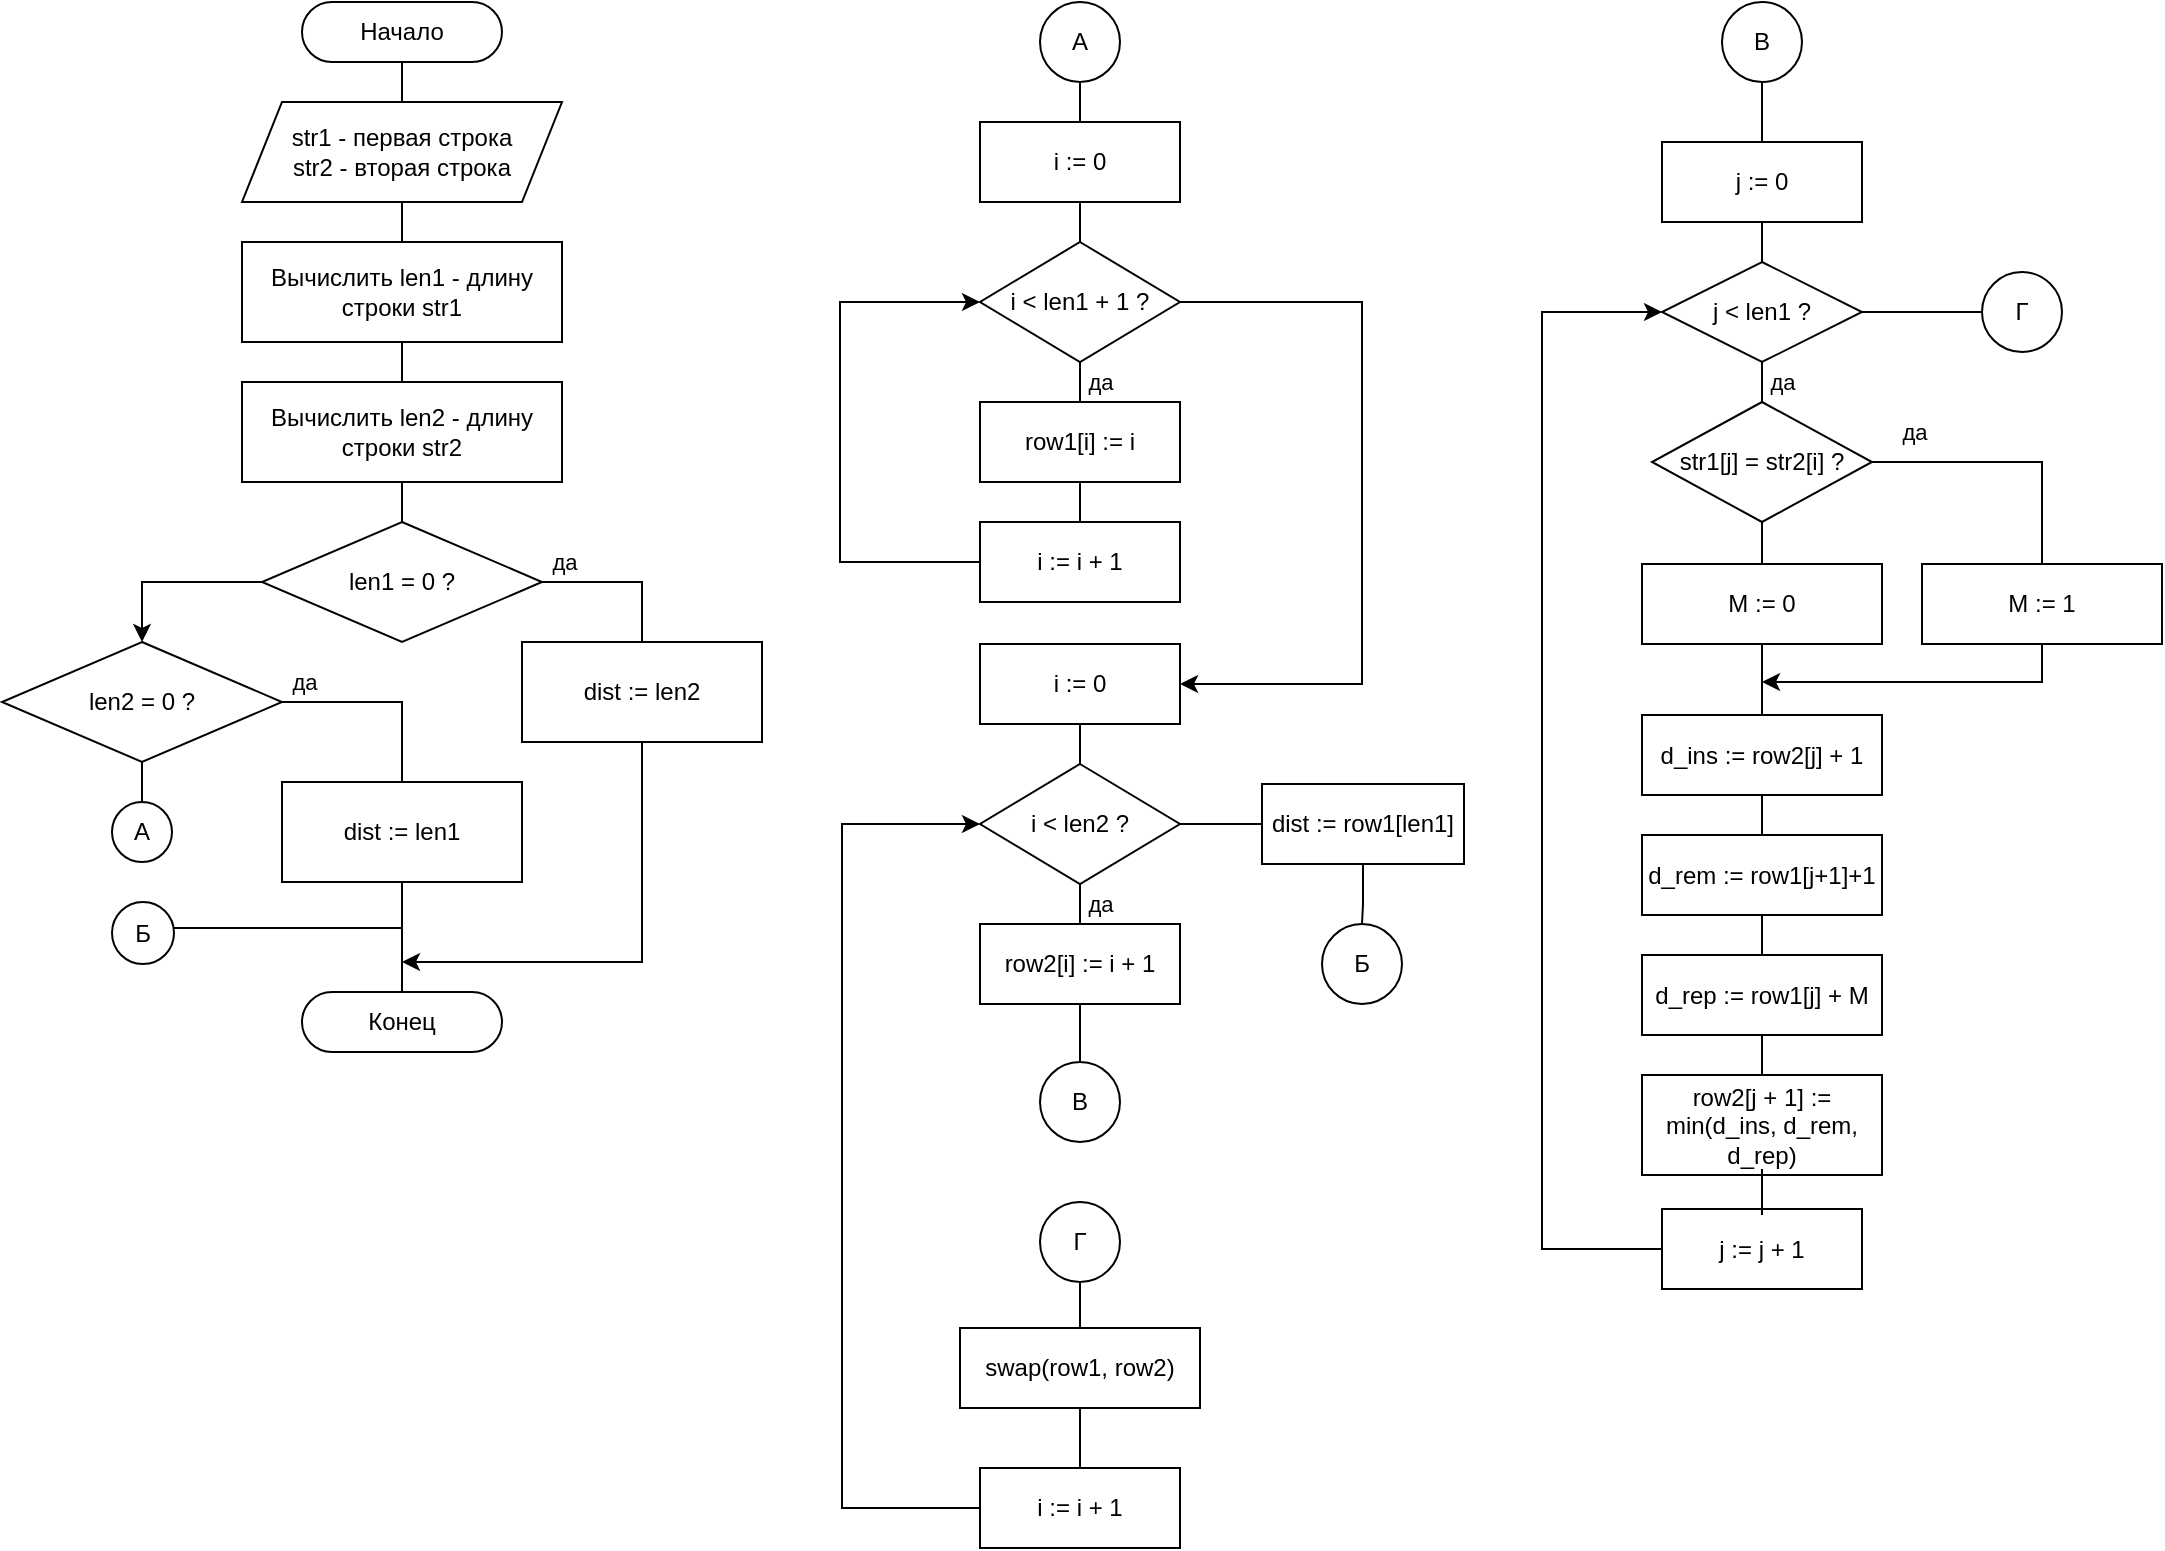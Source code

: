 <mxfile>
    <diagram id="UL2gHZUtr0Eqf8AYs28N" name="Page-1">
        <mxGraphModel dx="950" dy="1210" grid="0" gridSize="10" guides="1" tooltips="1" connect="1" arrows="1" fold="1" page="0" pageScale="1" pageWidth="850" pageHeight="1100" math="0" shadow="0">
            <root>
                <mxCell id="0"/>
                <mxCell id="1" parent="0"/>
                <mxCell id="7" style="edgeStyle=orthogonalEdgeStyle;rounded=0;orthogonalLoop=1;jettySize=auto;html=1;endArrow=none;endFill=0;fillColor=none;" parent="1" source="2" target="4" edge="1">
                    <mxGeometry relative="1" as="geometry"/>
                </mxCell>
                <mxCell id="2" value="Начало" style="rounded=1;whiteSpace=wrap;html=1;arcSize=50;fillColor=none;" parent="1" vertex="1">
                    <mxGeometry x="300" width="100" height="30" as="geometry"/>
                </mxCell>
                <mxCell id="3" value="Конец" style="rounded=1;whiteSpace=wrap;html=1;arcSize=50;fillColor=none;" parent="1" vertex="1">
                    <mxGeometry x="300" y="495" width="100" height="30" as="geometry"/>
                </mxCell>
                <mxCell id="8" style="edgeStyle=orthogonalEdgeStyle;rounded=0;orthogonalLoop=1;jettySize=auto;html=1;endArrow=none;endFill=0;fillColor=none;" parent="1" source="4" target="5" edge="1">
                    <mxGeometry relative="1" as="geometry"/>
                </mxCell>
                <mxCell id="4" value="str1 - первая строка&lt;br&gt;str2 - вторая строка" style="shape=parallelogram;perimeter=parallelogramPerimeter;whiteSpace=wrap;html=1;fixedSize=1;fillColor=none;" parent="1" vertex="1">
                    <mxGeometry x="270" y="50" width="160" height="50" as="geometry"/>
                </mxCell>
                <mxCell id="9" style="edgeStyle=orthogonalEdgeStyle;rounded=0;orthogonalLoop=1;jettySize=auto;html=1;endArrow=none;endFill=0;fillColor=none;" parent="1" source="5" target="6" edge="1">
                    <mxGeometry relative="1" as="geometry"/>
                </mxCell>
                <mxCell id="5" value="Вычислить len1 - длину строки str1" style="rounded=0;whiteSpace=wrap;html=1;fontFamily=Helvetica;fontSize=12;align=center;fillColor=none;" parent="1" vertex="1">
                    <mxGeometry x="270" y="120" width="160" height="50" as="geometry"/>
                </mxCell>
                <mxCell id="14" style="edgeStyle=orthogonalEdgeStyle;rounded=0;orthogonalLoop=1;jettySize=auto;html=1;endArrow=none;endFill=0;fillColor=none;" parent="1" source="6" target="11" edge="1">
                    <mxGeometry relative="1" as="geometry"/>
                </mxCell>
                <mxCell id="6" value="Вычислить len2 - длину строки str2" style="rounded=0;whiteSpace=wrap;html=1;fontFamily=Helvetica;fontSize=12;align=center;fillColor=none;" parent="1" vertex="1">
                    <mxGeometry x="270" y="190" width="160" height="50" as="geometry"/>
                </mxCell>
                <mxCell id="27" style="edgeStyle=orthogonalEdgeStyle;rounded=0;orthogonalLoop=1;jettySize=auto;html=1;endArrow=classic;endFill=1;strokeWidth=1;fillColor=none;" parent="1" source="10" edge="1">
                    <mxGeometry relative="1" as="geometry">
                        <mxPoint x="350" y="480" as="targetPoint"/>
                        <Array as="points">
                            <mxPoint x="470" y="480"/>
                        </Array>
                    </mxGeometry>
                </mxCell>
                <mxCell id="10" value="dist := len2" style="rounded=0;whiteSpace=wrap;html=1;fontFamily=Helvetica;fontSize=12;align=center;fillColor=none;" parent="1" vertex="1">
                    <mxGeometry x="410" y="320" width="120" height="50" as="geometry"/>
                </mxCell>
                <mxCell id="15" style="edgeStyle=orthogonalEdgeStyle;rounded=0;orthogonalLoop=1;jettySize=auto;html=1;exitX=1;exitY=0.5;exitDx=0;exitDy=0;endArrow=none;endFill=0;fillColor=none;labelBackgroundColor=none;" parent="1" source="11" target="10" edge="1">
                    <mxGeometry relative="1" as="geometry"/>
                </mxCell>
                <mxCell id="18" value="да" style="edgeLabel;html=1;align=center;verticalAlign=middle;resizable=0;points=[];fillColor=none;labelBackgroundColor=none;" parent="15" vertex="1" connectable="0">
                    <mxGeometry x="-0.267" y="3" relative="1" as="geometry">
                        <mxPoint x="-19" y="-7" as="offset"/>
                    </mxGeometry>
                </mxCell>
                <mxCell id="17" style="edgeStyle=orthogonalEdgeStyle;rounded=0;orthogonalLoop=1;jettySize=auto;html=1;exitX=0;exitY=0.5;exitDx=0;exitDy=0;endArrow=classic;endFill=1;fillColor=none;" parent="1" source="11" target="13" edge="1">
                    <mxGeometry relative="1" as="geometry"/>
                </mxCell>
                <mxCell id="11" value="len1 = 0 ?" style="rhombus;whiteSpace=wrap;html=1;fillColor=none;" parent="1" vertex="1">
                    <mxGeometry x="280" y="260" width="140" height="60" as="geometry"/>
                </mxCell>
                <mxCell id="20" style="edgeStyle=orthogonalEdgeStyle;rounded=0;orthogonalLoop=1;jettySize=auto;html=1;endArrow=none;endFill=0;exitX=1;exitY=0.5;exitDx=0;exitDy=0;fillColor=none;labelBackgroundColor=none;" parent="1" source="13" target="19" edge="1">
                    <mxGeometry relative="1" as="geometry"/>
                </mxCell>
                <mxCell id="21" value="да" style="edgeLabel;html=1;align=center;verticalAlign=middle;resizable=0;points=[];fillColor=none;labelBackgroundColor=none;" parent="20" vertex="1" connectable="0">
                    <mxGeometry x="-0.593" y="2" relative="1" as="geometry">
                        <mxPoint x="-10" y="-8" as="offset"/>
                    </mxGeometry>
                </mxCell>
                <mxCell id="24" style="edgeStyle=orthogonalEdgeStyle;rounded=0;orthogonalLoop=1;jettySize=auto;html=1;endArrow=none;endFill=0;strokeWidth=1;fillColor=none;" parent="1" source="13" target="22" edge="1">
                    <mxGeometry relative="1" as="geometry"/>
                </mxCell>
                <mxCell id="13" value="len2 = 0 ?" style="rhombus;whiteSpace=wrap;html=1;fillColor=none;" parent="1" vertex="1">
                    <mxGeometry x="150" y="320" width="140" height="60" as="geometry"/>
                </mxCell>
                <mxCell id="25" style="edgeStyle=orthogonalEdgeStyle;rounded=0;orthogonalLoop=1;jettySize=auto;html=1;endArrow=none;endFill=0;strokeWidth=1;exitX=0.5;exitY=1;exitDx=0;exitDy=0;fillColor=none;" parent="1" source="19" target="3" edge="1">
                    <mxGeometry relative="1" as="geometry">
                        <mxPoint x="350" y="550" as="targetPoint"/>
                        <Array as="points"/>
                    </mxGeometry>
                </mxCell>
                <mxCell id="19" value="dist := len1" style="rounded=0;whiteSpace=wrap;html=1;fontFamily=Helvetica;fontSize=12;align=center;fillColor=none;" parent="1" vertex="1">
                    <mxGeometry x="290" y="390" width="120" height="50" as="geometry"/>
                </mxCell>
                <mxCell id="22" value="А" style="ellipse;whiteSpace=wrap;html=1;aspect=fixed;fillColor=none;" parent="1" vertex="1">
                    <mxGeometry x="205" y="400" width="30" height="30" as="geometry"/>
                </mxCell>
                <mxCell id="26" style="edgeStyle=orthogonalEdgeStyle;rounded=0;orthogonalLoop=1;jettySize=auto;html=1;endArrow=none;endFill=0;strokeWidth=1;fillColor=none;" parent="1" source="23" edge="1">
                    <mxGeometry relative="1" as="geometry">
                        <mxPoint x="350.5" y="463" as="targetPoint"/>
                        <Array as="points">
                            <mxPoint x="243.5" y="463"/>
                        </Array>
                    </mxGeometry>
                </mxCell>
                <mxCell id="23" value="Б" style="ellipse;whiteSpace=wrap;html=1;aspect=fixed;fillColor=none;" parent="1" vertex="1">
                    <mxGeometry x="205" y="450" width="31" height="31" as="geometry"/>
                </mxCell>
                <mxCell id="39" style="edgeStyle=orthogonalEdgeStyle;rounded=0;orthogonalLoop=1;jettySize=auto;html=1;endArrow=none;endFill=0;strokeWidth=1;fillColor=none;" parent="1" source="28" target="35" edge="1">
                    <mxGeometry relative="1" as="geometry"/>
                </mxCell>
                <mxCell id="28" value="А" style="ellipse;whiteSpace=wrap;html=1;aspect=fixed;fillColor=none;" parent="1" vertex="1">
                    <mxGeometry x="669" width="40" height="40" as="geometry"/>
                </mxCell>
                <mxCell id="29" value="Б" style="ellipse;whiteSpace=wrap;html=1;aspect=fixed;fillColor=none;" parent="1" vertex="1">
                    <mxGeometry x="810" y="461" width="40" height="40" as="geometry"/>
                </mxCell>
                <mxCell id="40" style="edgeStyle=orthogonalEdgeStyle;rounded=0;orthogonalLoop=1;jettySize=auto;html=1;endArrow=none;endFill=0;strokeWidth=1;fillColor=none;" parent="1" source="35" target="36" edge="1">
                    <mxGeometry relative="1" as="geometry"/>
                </mxCell>
                <mxCell id="35" value="i := 0" style="rounded=0;whiteSpace=wrap;html=1;fontFamily=Helvetica;fontSize=12;align=center;fillColor=none;" parent="1" vertex="1">
                    <mxGeometry x="639" y="60" width="100" height="40" as="geometry"/>
                </mxCell>
                <mxCell id="42" value="да" style="edgeStyle=orthogonalEdgeStyle;rounded=0;orthogonalLoop=1;jettySize=auto;html=1;endArrow=none;endFill=0;strokeWidth=1;fillColor=none;labelBackgroundColor=none;" parent="1" source="36" target="41" edge="1">
                    <mxGeometry x="0.667" y="10" relative="1" as="geometry">
                        <mxPoint as="offset"/>
                    </mxGeometry>
                </mxCell>
                <mxCell id="45" style="edgeStyle=orthogonalEdgeStyle;rounded=0;orthogonalLoop=1;jettySize=auto;html=1;exitX=1;exitY=0.5;exitDx=0;exitDy=0;endArrow=classic;endFill=1;strokeWidth=1;fillColor=none;" parent="1" source="36" target="44" edge="1">
                    <mxGeometry relative="1" as="geometry">
                        <Array as="points">
                            <mxPoint x="830" y="150"/>
                            <mxPoint x="830" y="341"/>
                        </Array>
                    </mxGeometry>
                </mxCell>
                <mxCell id="36" value="i &amp;lt; len1 + 1 ?" style="rhombus;whiteSpace=wrap;html=1;rounded=0;fillColor=none;" parent="1" vertex="1">
                    <mxGeometry x="639" y="120" width="100" height="60" as="geometry"/>
                </mxCell>
                <mxCell id="38" style="edgeStyle=orthogonalEdgeStyle;rounded=0;orthogonalLoop=1;jettySize=auto;html=1;endArrow=classic;endFill=1;strokeWidth=1;entryX=0;entryY=0.5;entryDx=0;entryDy=0;fillColor=none;" parent="1" source="37" target="36" edge="1">
                    <mxGeometry relative="1" as="geometry">
                        <Array as="points">
                            <mxPoint x="569" y="280"/>
                            <mxPoint x="569" y="150"/>
                        </Array>
                    </mxGeometry>
                </mxCell>
                <mxCell id="37" value="i := i + 1" style="rounded=0;whiteSpace=wrap;html=1;fontFamily=Helvetica;fontSize=12;align=center;fillColor=none;" parent="1" vertex="1">
                    <mxGeometry x="639" y="260" width="100" height="40" as="geometry"/>
                </mxCell>
                <mxCell id="43" style="edgeStyle=orthogonalEdgeStyle;rounded=0;orthogonalLoop=1;jettySize=auto;html=1;endArrow=none;endFill=0;strokeWidth=1;fillColor=none;" parent="1" source="41" target="37" edge="1">
                    <mxGeometry relative="1" as="geometry"/>
                </mxCell>
                <mxCell id="41" value="row1[i] := i" style="rounded=0;whiteSpace=wrap;html=1;fontFamily=Helvetica;fontSize=12;align=center;fillColor=none;" parent="1" vertex="1">
                    <mxGeometry x="639" y="200" width="100" height="40" as="geometry"/>
                </mxCell>
                <mxCell id="47" style="edgeStyle=orthogonalEdgeStyle;rounded=0;orthogonalLoop=1;jettySize=auto;html=1;endArrow=none;endFill=0;strokeWidth=1;fillColor=none;" parent="1" source="44" target="46" edge="1">
                    <mxGeometry relative="1" as="geometry"/>
                </mxCell>
                <mxCell id="44" value="i := 0" style="rounded=0;whiteSpace=wrap;html=1;fontFamily=Helvetica;fontSize=12;align=center;fillColor=none;" parent="1" vertex="1">
                    <mxGeometry x="639" y="321" width="100" height="40" as="geometry"/>
                </mxCell>
                <mxCell id="51" value="да" style="edgeStyle=orthogonalEdgeStyle;rounded=0;orthogonalLoop=1;jettySize=auto;html=1;endArrow=none;endFill=0;strokeWidth=1;fillColor=none;labelBackgroundColor=none;" parent="1" source="46" target="50" edge="1">
                    <mxGeometry x="0.667" y="10" relative="1" as="geometry">
                        <mxPoint as="offset"/>
                    </mxGeometry>
                </mxCell>
                <mxCell id="84" style="edgeStyle=orthogonalEdgeStyle;rounded=0;orthogonalLoop=1;jettySize=auto;html=1;endArrow=none;endFill=0;strokeWidth=1;fillColor=none;" parent="1" source="46" target="85" edge="1">
                    <mxGeometry relative="1" as="geometry">
                        <mxPoint x="489" y="571" as="targetPoint"/>
                        <Array as="points"/>
                    </mxGeometry>
                </mxCell>
                <mxCell id="46" value="i &amp;lt; len2 ?" style="rhombus;whiteSpace=wrap;html=1;rounded=0;fillColor=none;" parent="1" vertex="1">
                    <mxGeometry x="639" y="381" width="100" height="60" as="geometry"/>
                </mxCell>
                <mxCell id="49" style="edgeStyle=orthogonalEdgeStyle;rounded=0;orthogonalLoop=1;jettySize=auto;html=1;endArrow=classic;endFill=1;strokeWidth=1;fillColor=none;" parent="1" source="48" target="46" edge="1">
                    <mxGeometry relative="1" as="geometry">
                        <Array as="points">
                            <mxPoint x="570" y="753"/>
                            <mxPoint x="570" y="411"/>
                        </Array>
                    </mxGeometry>
                </mxCell>
                <mxCell id="48" value="i := i + 1" style="rounded=0;whiteSpace=wrap;html=1;fontFamily=Helvetica;fontSize=12;align=center;fillColor=none;" parent="1" vertex="1">
                    <mxGeometry x="639.0" y="733" width="100" height="40" as="geometry"/>
                </mxCell>
                <mxCell id="92" style="edgeStyle=orthogonalEdgeStyle;rounded=0;orthogonalLoop=1;jettySize=auto;html=1;endArrow=none;endFill=0;strokeWidth=1;fillColor=none;" parent="1" source="50" target="88" edge="1">
                    <mxGeometry relative="1" as="geometry"/>
                </mxCell>
                <mxCell id="50" value="row2[i] := i + 1" style="rounded=0;whiteSpace=wrap;html=1;fontFamily=Helvetica;fontSize=12;align=center;fillColor=none;" parent="1" vertex="1">
                    <mxGeometry x="639" y="461" width="100" height="40" as="geometry"/>
                </mxCell>
                <mxCell id="56" style="edgeStyle=orthogonalEdgeStyle;rounded=0;orthogonalLoop=1;jettySize=auto;html=1;endArrow=none;endFill=0;strokeWidth=1;fillColor=none;" parent="1" source="53" target="55" edge="1">
                    <mxGeometry relative="1" as="geometry"/>
                </mxCell>
                <mxCell id="53" value="j := 0" style="rounded=0;whiteSpace=wrap;html=1;fontFamily=Helvetica;fontSize=12;align=center;fillColor=none;" parent="1" vertex="1">
                    <mxGeometry x="980" y="70" width="100" height="40" as="geometry"/>
                </mxCell>
                <mxCell id="74" value="да" style="edgeStyle=orthogonalEdgeStyle;rounded=0;orthogonalLoop=1;jettySize=auto;html=1;exitX=0.5;exitY=1;exitDx=0;exitDy=0;endArrow=none;endFill=0;strokeWidth=1;fillColor=none;labelBackgroundColor=none;" parent="1" source="55" target="66" edge="1">
                    <mxGeometry x="0.667" y="10" relative="1" as="geometry">
                        <mxPoint x="1169.01" y="290" as="targetPoint"/>
                        <mxPoint as="offset"/>
                    </mxGeometry>
                </mxCell>
                <mxCell id="94" style="edgeStyle=orthogonalEdgeStyle;rounded=0;orthogonalLoop=1;jettySize=auto;html=1;endArrow=none;endFill=0;strokeWidth=1;fillColor=none;" parent="1" source="55" target="89" edge="1">
                    <mxGeometry relative="1" as="geometry"/>
                </mxCell>
                <mxCell id="55" value="j &amp;lt; len1 ?" style="rhombus;whiteSpace=wrap;html=1;rounded=0;fillColor=none;" parent="1" vertex="1">
                    <mxGeometry x="980" y="130" width="100" height="50" as="geometry"/>
                </mxCell>
                <mxCell id="79" style="edgeStyle=orthogonalEdgeStyle;rounded=0;orthogonalLoop=1;jettySize=auto;html=1;endArrow=none;endFill=0;strokeWidth=1;fillColor=none;" parent="1" source="58" target="78" edge="1">
                    <mxGeometry relative="1" as="geometry"/>
                </mxCell>
                <mxCell id="58" value="row2[j + 1] := min(d_ins, d_rem, d_rep)" style="rounded=0;whiteSpace=wrap;html=1;fontFamily=Helvetica;fontSize=12;align=center;fillColor=none;" parent="1" vertex="1">
                    <mxGeometry x="970" y="536.5" width="120" height="50" as="geometry"/>
                </mxCell>
                <mxCell id="63" style="edgeStyle=orthogonalEdgeStyle;rounded=0;orthogonalLoop=1;jettySize=auto;html=1;endArrow=none;endFill=0;strokeWidth=1;fillColor=none;" parent="1" source="60" target="61" edge="1">
                    <mxGeometry relative="1" as="geometry"/>
                </mxCell>
                <mxCell id="60" value="d_ins := row2[j] + 1" style="rounded=0;whiteSpace=wrap;html=1;fontFamily=Helvetica;fontSize=12;align=center;fillColor=none;" parent="1" vertex="1">
                    <mxGeometry x="970" y="356.5" width="120" height="40" as="geometry"/>
                </mxCell>
                <mxCell id="75" style="edgeStyle=orthogonalEdgeStyle;rounded=0;orthogonalLoop=1;jettySize=auto;html=1;endArrow=none;endFill=0;strokeWidth=1;fillColor=none;" parent="1" source="61" target="65" edge="1">
                    <mxGeometry relative="1" as="geometry"/>
                </mxCell>
                <mxCell id="61" value="d_rem := row1[j+1]+1" style="rounded=0;whiteSpace=wrap;html=1;fontFamily=Helvetica;fontSize=12;align=center;fillColor=none;" parent="1" vertex="1">
                    <mxGeometry x="970" y="416.5" width="120" height="40" as="geometry"/>
                </mxCell>
                <mxCell id="76" style="edgeStyle=orthogonalEdgeStyle;rounded=0;orthogonalLoop=1;jettySize=auto;html=1;endArrow=none;endFill=0;strokeWidth=1;fillColor=none;" parent="1" source="65" target="58" edge="1">
                    <mxGeometry relative="1" as="geometry"/>
                </mxCell>
                <mxCell id="65" value="d_rep := row1[j] + M" style="rounded=0;whiteSpace=wrap;html=1;fontFamily=Helvetica;fontSize=12;align=center;fillColor=none;" parent="1" vertex="1">
                    <mxGeometry x="970" y="476.5" width="120" height="40" as="geometry"/>
                </mxCell>
                <mxCell id="69" value="да" style="edgeStyle=orthogonalEdgeStyle;rounded=0;orthogonalLoop=1;jettySize=auto;html=1;exitX=1;exitY=0.5;exitDx=0;exitDy=0;endArrow=none;endFill=0;strokeWidth=1;fillColor=none;labelBackgroundColor=none;" parent="1" source="66" target="67" edge="1">
                    <mxGeometry x="-0.692" y="15" relative="1" as="geometry">
                        <mxPoint as="offset"/>
                    </mxGeometry>
                </mxCell>
                <mxCell id="95" style="edgeStyle=orthogonalEdgeStyle;rounded=0;orthogonalLoop=1;jettySize=auto;html=1;endArrow=none;endFill=0;strokeWidth=1;fillColor=none;" parent="1" source="66" target="68" edge="1">
                    <mxGeometry relative="1" as="geometry"/>
                </mxCell>
                <mxCell id="66" value="str1[j] = str2[i] ?" style="rhombus;whiteSpace=wrap;html=1;rounded=0;fillColor=none;" parent="1" vertex="1">
                    <mxGeometry x="975" y="200" width="110" height="60" as="geometry"/>
                </mxCell>
                <mxCell id="72" style="edgeStyle=orthogonalEdgeStyle;rounded=0;orthogonalLoop=1;jettySize=auto;html=1;endArrow=classic;endFill=1;strokeWidth=1;fillColor=none;" parent="1" source="67" edge="1">
                    <mxGeometry relative="1" as="geometry">
                        <mxPoint x="1030" y="340" as="targetPoint"/>
                        <Array as="points">
                            <mxPoint x="1170" y="340"/>
                        </Array>
                    </mxGeometry>
                </mxCell>
                <mxCell id="67" value="M := 1" style="rounded=0;whiteSpace=wrap;html=1;fontFamily=Helvetica;fontSize=12;align=center;fillColor=none;" parent="1" vertex="1">
                    <mxGeometry x="1110" y="281" width="120" height="40" as="geometry"/>
                </mxCell>
                <mxCell id="96" style="edgeStyle=orthogonalEdgeStyle;rounded=0;orthogonalLoop=1;jettySize=auto;html=1;endArrow=none;endFill=0;strokeWidth=1;fillColor=none;" parent="1" source="68" target="60" edge="1">
                    <mxGeometry relative="1" as="geometry"/>
                </mxCell>
                <mxCell id="68" value="M := 0" style="rounded=0;whiteSpace=wrap;html=1;fontFamily=Helvetica;fontSize=12;align=center;fillColor=none;" parent="1" vertex="1">
                    <mxGeometry x="970" y="281" width="120" height="40" as="geometry"/>
                </mxCell>
                <mxCell id="80" style="edgeStyle=orthogonalEdgeStyle;rounded=0;orthogonalLoop=1;jettySize=auto;html=1;exitX=0;exitY=0.5;exitDx=0;exitDy=0;entryX=0;entryY=0.5;entryDx=0;entryDy=0;endArrow=classic;endFill=1;strokeWidth=1;fillColor=none;" parent="1" source="78" target="55" edge="1">
                    <mxGeometry relative="1" as="geometry">
                        <Array as="points">
                            <mxPoint x="920" y="624"/>
                            <mxPoint x="920" y="155"/>
                        </Array>
                    </mxGeometry>
                </mxCell>
                <mxCell id="78" value="j := j + 1" style="rounded=0;whiteSpace=wrap;html=1;fontFamily=Helvetica;fontSize=12;align=center;fillColor=none;" parent="1" vertex="1">
                    <mxGeometry x="980" y="603.5" width="100" height="40" as="geometry"/>
                </mxCell>
                <mxCell id="83" style="edgeStyle=orthogonalEdgeStyle;rounded=0;orthogonalLoop=1;jettySize=auto;html=1;endArrow=none;endFill=0;strokeWidth=1;fillColor=none;" parent="1" source="81" target="48" edge="1">
                    <mxGeometry relative="1" as="geometry">
                        <Array as="points">
                            <mxPoint x="689" y="718"/>
                            <mxPoint x="689" y="718"/>
                        </Array>
                    </mxGeometry>
                </mxCell>
                <mxCell id="81" value="swap(row1, row2)" style="rounded=0;whiteSpace=wrap;html=1;fontFamily=Helvetica;fontSize=12;align=center;fillColor=none;" parent="1" vertex="1">
                    <mxGeometry x="629.0" y="663" width="120" height="40" as="geometry"/>
                </mxCell>
                <mxCell id="86" style="edgeStyle=orthogonalEdgeStyle;rounded=0;orthogonalLoop=1;jettySize=auto;html=1;endArrow=none;endFill=0;strokeWidth=1;fillColor=none;" parent="1" source="85" target="29" edge="1">
                    <mxGeometry relative="1" as="geometry"/>
                </mxCell>
                <mxCell id="85" value="dist := row1[len1]" style="rounded=0;whiteSpace=wrap;html=1;fontFamily=Helvetica;fontSize=12;align=center;fillColor=none;" parent="1" vertex="1">
                    <mxGeometry x="780" y="391" width="101" height="40" as="geometry"/>
                </mxCell>
                <mxCell id="93" style="edgeStyle=orthogonalEdgeStyle;rounded=0;orthogonalLoop=1;jettySize=auto;html=1;endArrow=none;endFill=0;strokeWidth=1;fillColor=none;" parent="1" source="87" target="53" edge="1">
                    <mxGeometry relative="1" as="geometry"/>
                </mxCell>
                <mxCell id="87" value="В" style="ellipse;whiteSpace=wrap;html=1;aspect=fixed;fillColor=none;" parent="1" vertex="1">
                    <mxGeometry x="1010" width="40" height="40" as="geometry"/>
                </mxCell>
                <mxCell id="88" value="В" style="ellipse;whiteSpace=wrap;html=1;aspect=fixed;fillColor=none;" parent="1" vertex="1">
                    <mxGeometry x="669" y="530" width="40" height="40" as="geometry"/>
                </mxCell>
                <mxCell id="89" value="Г" style="ellipse;whiteSpace=wrap;html=1;aspect=fixed;fillColor=none;" parent="1" vertex="1">
                    <mxGeometry x="1140" y="135" width="40" height="40" as="geometry"/>
                </mxCell>
                <mxCell id="91" style="edgeStyle=orthogonalEdgeStyle;rounded=0;orthogonalLoop=1;jettySize=auto;html=1;endArrow=none;endFill=0;strokeWidth=1;fillColor=none;" parent="1" source="90" target="81" edge="1">
                    <mxGeometry relative="1" as="geometry"/>
                </mxCell>
                <mxCell id="90" value="Г" style="ellipse;whiteSpace=wrap;html=1;aspect=fixed;fillColor=none;" parent="1" vertex="1">
                    <mxGeometry x="669" y="600" width="40" height="40" as="geometry"/>
                </mxCell>
            </root>
        </mxGraphModel>
    </diagram>
</mxfile>